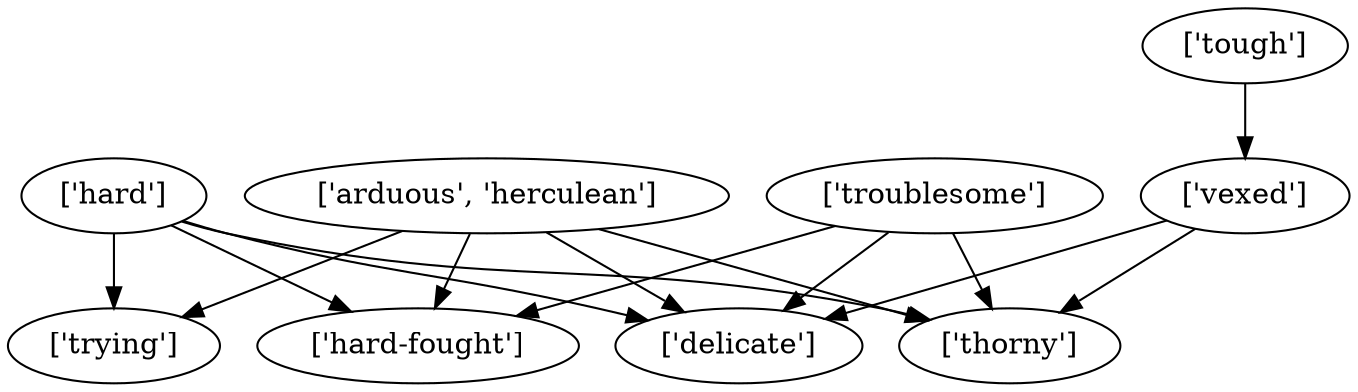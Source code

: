 strict digraph  {
	"['hard']" -> "['thorny']";
	"['hard']" -> "['trying']";
	"['hard']" -> "['hard-fought']";
	"['hard']" -> "['delicate']";
	"['troublesome']" -> "['thorny']";
	"['troublesome']" -> "['hard-fought']";
	"['troublesome']" -> "['delicate']";
	"['arduous', 'herculean']" -> "['thorny']";
	"['arduous', 'herculean']" -> "['trying']";
	"['arduous', 'herculean']" -> "['hard-fought']";
	"['arduous', 'herculean']" -> "['delicate']";
	"['vexed']" -> "['thorny']";
	"['vexed']" -> "['delicate']";
	"['tough']" -> "['vexed']";
}
